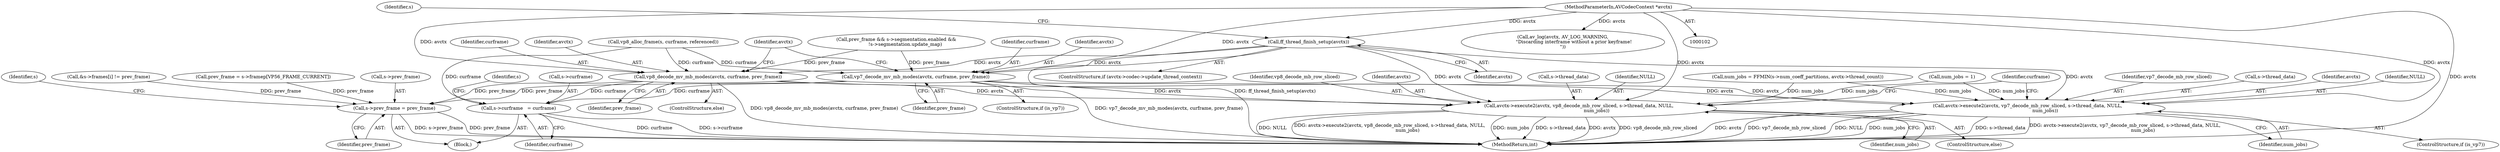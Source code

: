 digraph "0_FFmpeg_6b5d3fb26fb4be48e4966e4b1d97c2165538d4ef@API" {
"1000530" [label="(Call,ff_thread_finish_setup(avctx))"];
"1000103" [label="(MethodParameterIn,AVCodecContext *avctx)"];
"1000660" [label="(Call,vp7_decode_mv_mb_modes(avctx, curframe, prev_frame))"];
"1000693" [label="(Call,s->curframe   = curframe)"];
"1000698" [label="(Call,s->prev_frame = prev_frame)"];
"1000763" [label="(Call,avctx->execute2(avctx, vp7_decode_mb_row_sliced, s->thread_data, NULL,\n                        num_jobs))"];
"1000772" [label="(Call,avctx->execute2(avctx, vp8_decode_mb_row_sliced, s->thread_data, NULL,\n                        num_jobs))"];
"1000665" [label="(Call,vp8_decode_mv_mb_modes(avctx, curframe, prev_frame))"];
"1000694" [label="(Call,s->curframe)"];
"1000775" [label="(Call,s->thread_data)"];
"1000668" [label="(Identifier,prev_frame)"];
"1000665" [label="(Call,vp8_decode_mv_mb_modes(avctx, curframe, prev_frame))"];
"1000778" [label="(Identifier,NULL)"];
"1000765" [label="(Identifier,vp7_decode_mb_row_sliced)"];
"1000661" [label="(Identifier,avctx)"];
"1000783" [label="(Identifier,curframe)"];
"1000679" [label="(Call,num_jobs = FFMIN(s->num_coeff_partitions, avctx->thread_count))"];
"1000697" [label="(Identifier,curframe)"];
"1000761" [label="(ControlStructure,if (is_vp7))"];
"1000524" [label="(ControlStructure,if (avctx->codec->update_thread_context))"];
"1000766" [label="(Call,s->thread_data)"];
"1000667" [label="(Identifier,curframe)"];
"1000663" [label="(Identifier,prev_frame)"];
"1000774" [label="(Identifier,vp8_decode_mb_row_sliced)"];
"1000764" [label="(Identifier,avctx)"];
"1000700" [label="(Identifier,s)"];
"1000877" [label="(MethodReturn,int)"];
"1000108" [label="(Block,)"];
"1000664" [label="(ControlStructure,else)"];
"1000769" [label="(Identifier,NULL)"];
"1000675" [label="(Call,num_jobs = 1)"];
"1000773" [label="(Identifier,avctx)"];
"1000698" [label="(Call,s->prev_frame = prev_frame)"];
"1000273" [label="(Call,&s->frames[i] != prev_frame)"];
"1000162" [label="(Call,prev_frame = s->framep[VP56_FRAME_CURRENT])"];
"1000772" [label="(Call,avctx->execute2(avctx, vp8_decode_mb_row_sliced, s->thread_data, NULL,\n                        num_jobs))"];
"1000779" [label="(Identifier,num_jobs)"];
"1000771" [label="(ControlStructure,else)"];
"1000426" [label="(Call,vp8_alloc_frame(s, curframe, referenced))"];
"1000666" [label="(Identifier,avctx)"];
"1000707" [label="(Identifier,s)"];
"1000699" [label="(Call,s->prev_frame)"];
"1000770" [label="(Identifier,num_jobs)"];
"1000103" [label="(MethodParameterIn,AVCodecContext *avctx)"];
"1000672" [label="(Identifier,avctx)"];
"1000531" [label="(Identifier,avctx)"];
"1000763" [label="(Call,avctx->execute2(avctx, vp7_decode_mb_row_sliced, s->thread_data, NULL,\n                        num_jobs))"];
"1000637" [label="(Call,prev_frame && s->segmentation.enabled &&\n            !s->segmentation.update_map)"];
"1000389" [label="(Call,av_log(avctx, AV_LOG_WARNING,\n               \"Discarding interframe without a prior keyframe!\n\"))"];
"1000702" [label="(Identifier,prev_frame)"];
"1000530" [label="(Call,ff_thread_finish_setup(avctx))"];
"1000658" [label="(ControlStructure,if (is_vp7))"];
"1000534" [label="(Identifier,s)"];
"1000693" [label="(Call,s->curframe   = curframe)"];
"1000662" [label="(Identifier,curframe)"];
"1000660" [label="(Call,vp7_decode_mv_mb_modes(avctx, curframe, prev_frame))"];
"1000530" -> "1000524"  [label="AST: "];
"1000530" -> "1000531"  [label="CFG: "];
"1000531" -> "1000530"  [label="AST: "];
"1000534" -> "1000530"  [label="CFG: "];
"1000530" -> "1000877"  [label="DDG: ff_thread_finish_setup(avctx)"];
"1000103" -> "1000530"  [label="DDG: avctx"];
"1000530" -> "1000660"  [label="DDG: avctx"];
"1000530" -> "1000665"  [label="DDG: avctx"];
"1000530" -> "1000763"  [label="DDG: avctx"];
"1000530" -> "1000772"  [label="DDG: avctx"];
"1000103" -> "1000102"  [label="AST: "];
"1000103" -> "1000877"  [label="DDG: avctx"];
"1000103" -> "1000389"  [label="DDG: avctx"];
"1000103" -> "1000660"  [label="DDG: avctx"];
"1000103" -> "1000665"  [label="DDG: avctx"];
"1000103" -> "1000763"  [label="DDG: avctx"];
"1000103" -> "1000772"  [label="DDG: avctx"];
"1000660" -> "1000658"  [label="AST: "];
"1000660" -> "1000663"  [label="CFG: "];
"1000661" -> "1000660"  [label="AST: "];
"1000662" -> "1000660"  [label="AST: "];
"1000663" -> "1000660"  [label="AST: "];
"1000672" -> "1000660"  [label="CFG: "];
"1000660" -> "1000877"  [label="DDG: vp7_decode_mv_mb_modes(avctx, curframe, prev_frame)"];
"1000426" -> "1000660"  [label="DDG: curframe"];
"1000637" -> "1000660"  [label="DDG: prev_frame"];
"1000660" -> "1000693"  [label="DDG: curframe"];
"1000660" -> "1000698"  [label="DDG: prev_frame"];
"1000660" -> "1000763"  [label="DDG: avctx"];
"1000660" -> "1000772"  [label="DDG: avctx"];
"1000693" -> "1000108"  [label="AST: "];
"1000693" -> "1000697"  [label="CFG: "];
"1000694" -> "1000693"  [label="AST: "];
"1000697" -> "1000693"  [label="AST: "];
"1000700" -> "1000693"  [label="CFG: "];
"1000693" -> "1000877"  [label="DDG: curframe"];
"1000693" -> "1000877"  [label="DDG: s->curframe"];
"1000665" -> "1000693"  [label="DDG: curframe"];
"1000426" -> "1000693"  [label="DDG: curframe"];
"1000698" -> "1000108"  [label="AST: "];
"1000698" -> "1000702"  [label="CFG: "];
"1000699" -> "1000698"  [label="AST: "];
"1000702" -> "1000698"  [label="AST: "];
"1000707" -> "1000698"  [label="CFG: "];
"1000698" -> "1000877"  [label="DDG: s->prev_frame"];
"1000698" -> "1000877"  [label="DDG: prev_frame"];
"1000162" -> "1000698"  [label="DDG: prev_frame"];
"1000273" -> "1000698"  [label="DDG: prev_frame"];
"1000665" -> "1000698"  [label="DDG: prev_frame"];
"1000763" -> "1000761"  [label="AST: "];
"1000763" -> "1000770"  [label="CFG: "];
"1000764" -> "1000763"  [label="AST: "];
"1000765" -> "1000763"  [label="AST: "];
"1000766" -> "1000763"  [label="AST: "];
"1000769" -> "1000763"  [label="AST: "];
"1000770" -> "1000763"  [label="AST: "];
"1000783" -> "1000763"  [label="CFG: "];
"1000763" -> "1000877"  [label="DDG: NULL"];
"1000763" -> "1000877"  [label="DDG: num_jobs"];
"1000763" -> "1000877"  [label="DDG: s->thread_data"];
"1000763" -> "1000877"  [label="DDG: avctx->execute2(avctx, vp7_decode_mb_row_sliced, s->thread_data, NULL,\n                        num_jobs)"];
"1000763" -> "1000877"  [label="DDG: avctx"];
"1000763" -> "1000877"  [label="DDG: vp7_decode_mb_row_sliced"];
"1000665" -> "1000763"  [label="DDG: avctx"];
"1000675" -> "1000763"  [label="DDG: num_jobs"];
"1000679" -> "1000763"  [label="DDG: num_jobs"];
"1000772" -> "1000771"  [label="AST: "];
"1000772" -> "1000779"  [label="CFG: "];
"1000773" -> "1000772"  [label="AST: "];
"1000774" -> "1000772"  [label="AST: "];
"1000775" -> "1000772"  [label="AST: "];
"1000778" -> "1000772"  [label="AST: "];
"1000779" -> "1000772"  [label="AST: "];
"1000783" -> "1000772"  [label="CFG: "];
"1000772" -> "1000877"  [label="DDG: avctx"];
"1000772" -> "1000877"  [label="DDG: vp8_decode_mb_row_sliced"];
"1000772" -> "1000877"  [label="DDG: NULL"];
"1000772" -> "1000877"  [label="DDG: avctx->execute2(avctx, vp8_decode_mb_row_sliced, s->thread_data, NULL,\n                        num_jobs)"];
"1000772" -> "1000877"  [label="DDG: num_jobs"];
"1000772" -> "1000877"  [label="DDG: s->thread_data"];
"1000665" -> "1000772"  [label="DDG: avctx"];
"1000675" -> "1000772"  [label="DDG: num_jobs"];
"1000679" -> "1000772"  [label="DDG: num_jobs"];
"1000665" -> "1000664"  [label="AST: "];
"1000665" -> "1000668"  [label="CFG: "];
"1000666" -> "1000665"  [label="AST: "];
"1000667" -> "1000665"  [label="AST: "];
"1000668" -> "1000665"  [label="AST: "];
"1000672" -> "1000665"  [label="CFG: "];
"1000665" -> "1000877"  [label="DDG: vp8_decode_mv_mb_modes(avctx, curframe, prev_frame)"];
"1000426" -> "1000665"  [label="DDG: curframe"];
"1000637" -> "1000665"  [label="DDG: prev_frame"];
}
